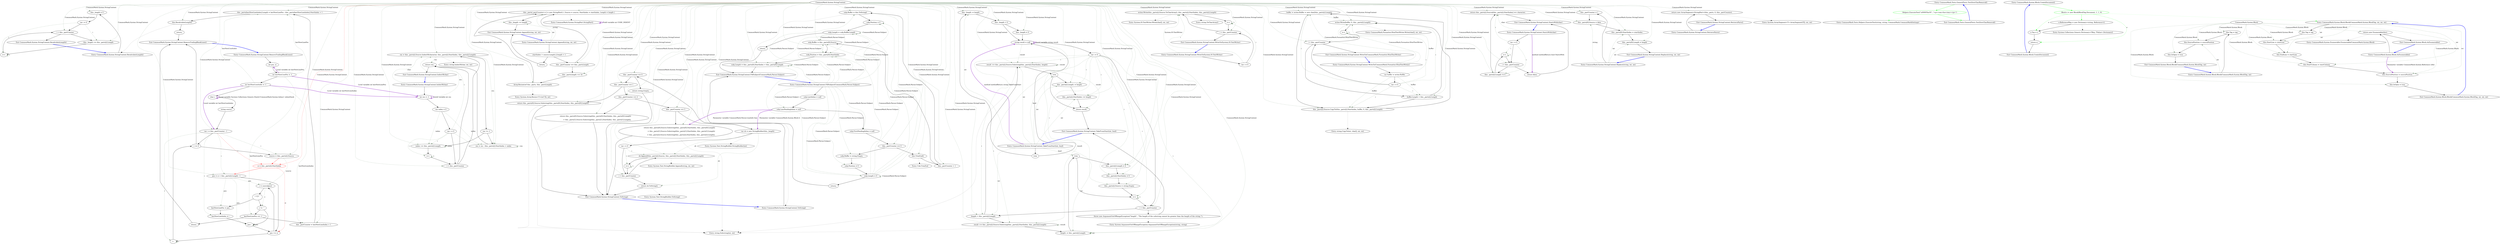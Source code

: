 digraph  {
n159 [label="CommonMark.Syntax.StringContent", span=""];
n0 [label="Entry CommonMark.Syntax.StringContent.RecalculateLength()", span="27-27", cluster="CommonMark.Syntax.StringContent.RecalculateLength()"];
n1 [label="this._length = 0", span="29-29", cluster="CommonMark.Syntax.StringContent.RecalculateLength()"];
n2 [label="var i = 0", span="30-30", cluster="CommonMark.Syntax.StringContent.RecalculateLength()"];
n3 [label="i < this._partCounter", span="30-30", cluster="CommonMark.Syntax.StringContent.RecalculateLength()"];
n4 [label="this._length += this._parts[i].Length", span="31-31", cluster="CommonMark.Syntax.StringContent.RecalculateLength()"];
n5 [label="i++", span="30-30", cluster="CommonMark.Syntax.StringContent.RecalculateLength()"];
n6 [label="Exit CommonMark.Syntax.StringContent.RecalculateLength()", span="27-27", cluster="CommonMark.Syntax.StringContent.RecalculateLength()"];
n7 [label="Entry CommonMark.Syntax.StringContent.Append(string, int, int)", span="40-40", cluster="CommonMark.Syntax.StringContent.Append(string, int, int)"];
n8 [label="startIndex > source.Length || length < 1", span="42-42", cluster="CommonMark.Syntax.StringContent.Append(string, int, int)"];
n13 [label="this._parts[_partCounter++] = new StringPart() { Source = source, StartIndex = startIndex, Length = length }", span="51-51", cluster="CommonMark.Syntax.StringContent.Append(string, int, int)"];
n14 [label="this._length += length", span="52-52", cluster="CommonMark.Syntax.StringContent.Append(string, int, int)"];
n9 [label="return;", span="43-43", cluster="CommonMark.Syntax.StringContent.Append(string, int, int)"];
n10 [label="this._partCounter == this._partsLength", span="45-45", cluster="CommonMark.Syntax.StringContent.Append(string, int, int)"];
n11 [label="this._partsLength += 10", span="47-47", cluster="CommonMark.Syntax.StringContent.Append(string, int, int)"];
n12 [label="Array.Resize(ref this._parts, this._partsLength)", span="48-48", cluster="CommonMark.Syntax.StringContent.Append(string, int, int)"];
n16 [label="Entry System.Array.Resize<T>(ref T[], int)", span="0-0", cluster="System.Array.Resize<T>(ref T[], int)"];
n17 [label="Entry CommonMark.Syntax.StringPart.StringPart()", span="9-9", cluster="CommonMark.Syntax.StringPart.StringPart()"];
n15 [label="Exit CommonMark.Syntax.StringContent.Append(string, int, int)", span="40-40", cluster="CommonMark.Syntax.StringContent.Append(string, int, int)"];
n18 [label="Entry CommonMark.Syntax.StringContent.ToString()", span="58-58", cluster="CommonMark.Syntax.StringContent.ToString()"];
n19 [label="this._partCounter == 0", span="60-60", cluster="CommonMark.Syntax.StringContent.ToString()"];
n20 [label="return string.Empty;", span="61-61", cluster="CommonMark.Syntax.StringContent.ToString()"];
n21 [label="this._partCounter == 1", span="63-63", cluster="CommonMark.Syntax.StringContent.ToString()"];
n22 [label="return this._parts[0].Source.Substring(this._parts[0].StartIndex, this._parts[0].Length);", span="64-64", cluster="CommonMark.Syntax.StringContent.ToString()"];
n23 [label="this._partCounter == 2", span="66-66", cluster="CommonMark.Syntax.StringContent.ToString()"];
n24 [label="return this._parts[0].Source.Substring(this._parts[0].StartIndex, this._parts[0].Length)\r\n                     + this._parts[1].Source.Substring(this._parts[1].StartIndex, this._parts[1].Length);", span="68-69", cluster="CommonMark.Syntax.StringContent.ToString()"];
n25 [label="this._partCounter == 3", span="72-72", cluster="CommonMark.Syntax.StringContent.ToString()"];
n26 [label="return this._parts[0].Source.Substring(this._parts[0].StartIndex, this._parts[0].Length)\r\n                     + this._parts[1].Source.Substring(this._parts[1].StartIndex, this._parts[1].Length)\r\n                     + this._parts[2].Source.Substring(this._parts[2].StartIndex, this._parts[2].Length);", span="74-76", cluster="CommonMark.Syntax.StringContent.ToString()"];
n27 [label="var sb = new StringBuilder(this._length)", span="79-79", cluster="CommonMark.Syntax.StringContent.ToString()"];
n28 [label="var i = 0", span="81-81", cluster="CommonMark.Syntax.StringContent.ToString()"];
n35 [label="Entry System.Text.StringBuilder.StringBuilder(int)", span="0-0", cluster="System.Text.StringBuilder.StringBuilder(int)"];
n30 [label="sb.Append(this._parts[i].Source, this._parts[i].StartIndex, this._parts[i].Length)", span="83-83", cluster="CommonMark.Syntax.StringContent.ToString()"];
n32 [label="return sb.ToString();", span="86-86", cluster="CommonMark.Syntax.StringContent.ToString()"];
n29 [label="i < this._partCounter", span="81-81", cluster="CommonMark.Syntax.StringContent.ToString()"];
n31 [label="i++", span="81-81", cluster="CommonMark.Syntax.StringContent.ToString()"];
n36 [label="Entry System.Text.StringBuilder.Append(string, int, int)", span="0-0", cluster="System.Text.StringBuilder.Append(string, int, int)"];
n33 [label="Exit CommonMark.Syntax.StringContent.ToString()", span="58-58", cluster="CommonMark.Syntax.StringContent.ToString()"];
n34 [label="Entry string.Substring(int, int)", span="0-0", cluster="string.Substring(int, int)"];
n37 [label="Entry System.Text.StringBuilder.ToString()", span="0-0", cluster="System.Text.StringBuilder.ToString()"];
n38 [label="Entry CommonMark.Syntax.StringContent.FillSubject(CommonMark.Parser.Subject)", span="95-95", cluster="CommonMark.Syntax.StringContent.FillSubject(CommonMark.Parser.Subject)"];
n39 [label="subj.LastInline = null", span="97-97", cluster="CommonMark.Syntax.StringContent.FillSubject(CommonMark.Parser.Subject)"];
n40 [label="subj.LastPendingInline = null", span="98-98", cluster="CommonMark.Syntax.StringContent.FillSubject(CommonMark.Parser.Subject)"];
n41 [label="subj.FirstPendingInline = null", span="99-99", cluster="CommonMark.Syntax.StringContent.FillSubject(CommonMark.Parser.Subject)"];
n43 [label="subj.Buffer = string.Empty", span="103-103", cluster="CommonMark.Syntax.StringContent.FillSubject(CommonMark.Parser.Subject)"];
n44 [label="subj.Position = 0", span="104-104", cluster="CommonMark.Syntax.StringContent.FillSubject(CommonMark.Parser.Subject)"];
n45 [label="subj.Length = 0", span="105-105", cluster="CommonMark.Syntax.StringContent.FillSubject(CommonMark.Parser.Subject)"];
n49 [label="subj.Buffer = this.ToString()", span="116-116", cluster="CommonMark.Syntax.StringContent.FillSubject(CommonMark.Parser.Subject)"];
n50 [label="subj.Position = 0", span="117-117", cluster="CommonMark.Syntax.StringContent.FillSubject(CommonMark.Parser.Subject)"];
n51 [label="subj.Length = subj.Buffer.Length", span="118-118", cluster="CommonMark.Syntax.StringContent.FillSubject(CommonMark.Parser.Subject)"];
n53 [label="subj.Buffer = this._parts[0].Source", span="125-125", cluster="CommonMark.Syntax.StringContent.FillSubject(CommonMark.Parser.Subject)"];
n54 [label="subj.Position = this._parts[0].StartIndex", span="126-126", cluster="CommonMark.Syntax.StringContent.FillSubject(CommonMark.Parser.Subject)"];
n55 [label="subj.Length = this._parts[0].StartIndex + this._parts[0].Length", span="127-127", cluster="CommonMark.Syntax.StringContent.FillSubject(CommonMark.Parser.Subject)"];
n42 [label="this._partCounter == 0", span="101-101", cluster="CommonMark.Syntax.StringContent.FillSubject(CommonMark.Parser.Subject)"];
n47 [label="this.TrimEnd()", span="112-112", cluster="CommonMark.Syntax.StringContent.FillSubject(CommonMark.Parser.Subject)"];
n46 [label="return;", span="109-109", cluster="CommonMark.Syntax.StringContent.FillSubject(CommonMark.Parser.Subject)"];
n48 [label="this._partCounter > 1", span="114-114", cluster="CommonMark.Syntax.StringContent.FillSubject(CommonMark.Parser.Subject)"];
n57 [label="Entry Unk.TrimEnd", span="", cluster="Unk.TrimEnd"];
n52 [label="return;", span="122-122", cluster="CommonMark.Syntax.StringContent.FillSubject(CommonMark.Parser.Subject)"];
n56 [label="Exit CommonMark.Syntax.StringContent.FillSubject(CommonMark.Parser.Subject)", span="95-95", cluster="CommonMark.Syntax.StringContent.FillSubject(CommonMark.Parser.Subject)"];
n58 [label="Entry CommonMark.Syntax.StringContent.WriteTo(System.IO.TextWriter)", span="136-136", cluster="CommonMark.Syntax.StringContent.WriteTo(System.IO.TextWriter)"];
n59 [label="var i = 0", span="138-138", cluster="CommonMark.Syntax.StringContent.WriteTo(System.IO.TextWriter)"];
n61 [label="writer.Write(this._parts[i].Source.ToCharArray(), this._parts[i].StartIndex, this._parts[i].Length)", span="143-143", cluster="CommonMark.Syntax.StringContent.WriteTo(System.IO.TextWriter)"];
n60 [label="i < this._partCounter", span="138-138", cluster="CommonMark.Syntax.StringContent.WriteTo(System.IO.TextWriter)"];
n62 [label="i++", span="138-138", cluster="CommonMark.Syntax.StringContent.WriteTo(System.IO.TextWriter)"];
n63 [label="Exit CommonMark.Syntax.StringContent.WriteTo(System.IO.TextWriter)", span="136-136", cluster="CommonMark.Syntax.StringContent.WriteTo(System.IO.TextWriter)"];
n64 [label="Entry string.ToCharArray()", span="0-0", cluster="string.ToCharArray()"];
n65 [label="Entry System.IO.TextWriter.Write(char[], int, int)", span="0-0", cluster="System.IO.TextWriter.Write(char[], int, int)"];
n66 [label="Entry CommonMark.Syntax.StringContent.WriteTo(CommonMark.Formatter.HtmlTextWriter)", span="151-151", cluster="CommonMark.Syntax.StringContent.WriteTo(CommonMark.Formatter.HtmlTextWriter)"];
n67 [label="var buffer = writer.Buffer", span="153-153", cluster="CommonMark.Syntax.StringContent.WriteTo(CommonMark.Formatter.HtmlTextWriter)"];
n71 [label="buffer = writer.Buffer = new char[this._parts[i].Length]", span="157-157", cluster="CommonMark.Syntax.StringContent.WriteTo(CommonMark.Formatter.HtmlTextWriter)"];
n73 [label="writer.Write(buffer, 0, this._parts[i].Length)", span="160-160", cluster="CommonMark.Syntax.StringContent.WriteTo(CommonMark.Formatter.HtmlTextWriter)"];
n68 [label="var i = 0", span="154-154", cluster="CommonMark.Syntax.StringContent.WriteTo(CommonMark.Formatter.HtmlTextWriter)"];
n70 [label="buffer.Length < this._parts[i].Length", span="156-156", cluster="CommonMark.Syntax.StringContent.WriteTo(CommonMark.Formatter.HtmlTextWriter)"];
n72 [label="this._parts[i].Source.CopyTo(this._parts[i].StartIndex, buffer, 0, this._parts[i].Length)", span="159-159", cluster="CommonMark.Syntax.StringContent.WriteTo(CommonMark.Formatter.HtmlTextWriter)"];
n69 [label="i < this._partCounter", span="154-154", cluster="CommonMark.Syntax.StringContent.WriteTo(CommonMark.Formatter.HtmlTextWriter)"];
n74 [label="i++", span="154-154", cluster="CommonMark.Syntax.StringContent.WriteTo(CommonMark.Formatter.HtmlTextWriter)"];
n75 [label="Exit CommonMark.Syntax.StringContent.WriteTo(CommonMark.Formatter.HtmlTextWriter)", span="151-151", cluster="CommonMark.Syntax.StringContent.WriteTo(CommonMark.Formatter.HtmlTextWriter)"];
n76 [label="Entry string.CopyTo(int, char[], int, int)", span="0-0", cluster="string.CopyTo(int, char[], int, int)"];
n77 [label="Entry CommonMark.Formatter.HtmlTextWriter.Write(char[], int, int)", span="123-123", cluster="CommonMark.Formatter.HtmlTextWriter.Write(char[], int, int)"];
n78 [label="Entry CommonMark.Syntax.StringContent.StartsWith(char)", span="167-167", cluster="CommonMark.Syntax.StringContent.StartsWith(char)"];
n79 [label="var i = 0", span="169-169", cluster="CommonMark.Syntax.StringContent.StartsWith(char)"];
n82 [label="return this._parts[i].Source[this._parts[i].StartIndex] == character;", span="172-172", cluster="CommonMark.Syntax.StringContent.StartsWith(char)"];
n80 [label="i < this._partCounter", span="169-169", cluster="CommonMark.Syntax.StringContent.StartsWith(char)"];
n81 [label="this._parts[i].Length != 0", span="171-171", cluster="CommonMark.Syntax.StringContent.StartsWith(char)"];
n83 [label="i++", span="169-169", cluster="CommonMark.Syntax.StringContent.StartsWith(char)"];
n84 [label="return false;", span="175-175", cluster="CommonMark.Syntax.StringContent.StartsWith(char)"];
n85 [label="Exit CommonMark.Syntax.StringContent.StartsWith(char)", span="167-167", cluster="CommonMark.Syntax.StringContent.StartsWith(char)"];
n86 [label="Entry CommonMark.Syntax.StringContent.Replace(string, int, int)", span="181-181", cluster="CommonMark.Syntax.StringContent.Replace(string, int, int)"];
n87 [label="this._partCounter = 1", span="183-183", cluster="CommonMark.Syntax.StringContent.Replace(string, int, int)"];
n88 [label="this._parts[0].Source = data", span="184-184", cluster="CommonMark.Syntax.StringContent.Replace(string, int, int)"];
n89 [label="this._parts[0].StartIndex = startIndex", span="185-185", cluster="CommonMark.Syntax.StringContent.Replace(string, int, int)"];
n90 [label="this._parts[0].Length = length", span="186-186", cluster="CommonMark.Syntax.StringContent.Replace(string, int, int)"];
n91 [label="Exit CommonMark.Syntax.StringContent.Replace(string, int, int)", span="181-181", cluster="CommonMark.Syntax.StringContent.Replace(string, int, int)"];
n92 [label="Entry CommonMark.Syntax.StringContent.IndexOf(char)", span="193-193", cluster="CommonMark.Syntax.StringContent.IndexOf(char)"];
n93 [label="int res = -1", span="195-195", cluster="CommonMark.Syntax.StringContent.IndexOf(char)"];
n97 [label="res = this._parts[i].Source.IndexOf(character, this._parts[i].StartIndex, this._parts[i].Length)", span="199-199", cluster="CommonMark.Syntax.StringContent.IndexOf(char)"];
n94 [label="var index = 0", span="196-196", cluster="CommonMark.Syntax.StringContent.IndexOf(char)"];
n102 [label="return res;", span="209-209", cluster="CommonMark.Syntax.StringContent.IndexOf(char)"];
n95 [label="var i = 0", span="197-197", cluster="CommonMark.Syntax.StringContent.IndexOf(char)"];
n99 [label="res = res - this._parts[i].StartIndex + index", span="202-202", cluster="CommonMark.Syntax.StringContent.IndexOf(char)"];
n100 [label="index += this._parts[i].Length", span="206-206", cluster="CommonMark.Syntax.StringContent.IndexOf(char)"];
n96 [label="i < this._partCounter", span="197-197", cluster="CommonMark.Syntax.StringContent.IndexOf(char)"];
n101 [label="i++", span="197-197", cluster="CommonMark.Syntax.StringContent.IndexOf(char)"];
n98 [label="res != -1", span="200-200", cluster="CommonMark.Syntax.StringContent.IndexOf(char)"];
n104 [label="Entry string.IndexOf(char, int, int)", span="0-0", cluster="string.IndexOf(char, int, int)"];
n103 [label="Exit CommonMark.Syntax.StringContent.IndexOf(char)", span="193-193", cluster="CommonMark.Syntax.StringContent.IndexOf(char)"];
n105 [label="Entry CommonMark.Syntax.StringContent.TakeFromStart(int, bool)", span="218-218", cluster="CommonMark.Syntax.StringContent.TakeFromStart(int, bool)"];
n106 [label=trim, span="222-222", cluster="CommonMark.Syntax.StringContent.TakeFromStart(int, bool)"];
n107 [label="this._length -= length", span="224-224", cluster="CommonMark.Syntax.StringContent.TakeFromStart(int, bool)"];
n113 [label="length > this._parts[i].Length", span="232-232", cluster="CommonMark.Syntax.StringContent.TakeFromStart(int, bool)"];
n115 [label="length -= this._parts[i].Length", span="235-235", cluster="CommonMark.Syntax.StringContent.TakeFromStart(int, bool)"];
n116 [label=trim, span="237-237", cluster="CommonMark.Syntax.StringContent.TakeFromStart(int, bool)"];
n120 [label="result += this._parts[i].Source.Substring(this._parts[i].StartIndex, length)", span="246-246", cluster="CommonMark.Syntax.StringContent.TakeFromStart(int, bool)"];
n121 [label=trim, span="248-248", cluster="CommonMark.Syntax.StringContent.TakeFromStart(int, bool)"];
n122 [label="this._parts[i].Length -= length", span="250-250", cluster="CommonMark.Syntax.StringContent.TakeFromStart(int, bool)"];
n123 [label="this._parts[i].StartIndex += length", span="251-251", cluster="CommonMark.Syntax.StringContent.TakeFromStart(int, bool)"];
n110 [label="string result = null", span="229-229", cluster="CommonMark.Syntax.StringContent.TakeFromStart(int, bool)"];
n108 [label="this._length < 0", span="225-225", cluster="CommonMark.Syntax.StringContent.TakeFromStart(int, bool)"];
n109 [label="this._length = 0", span="226-226", cluster="CommonMark.Syntax.StringContent.TakeFromStart(int, bool)"];
n111 [label="var i = 0", span="230-230", cluster="CommonMark.Syntax.StringContent.TakeFromStart(int, bool)"];
n114 [label="result += this._parts[i].Source.Substring(this._parts[i].StartIndex, this._parts[i].Length)", span="234-234", cluster="CommonMark.Syntax.StringContent.TakeFromStart(int, bool)"];
n112 [label="i < this._partCounter", span="230-230", cluster="CommonMark.Syntax.StringContent.TakeFromStart(int, bool)"];
n117 [label="this._parts[i].Length = 0", span="239-239", cluster="CommonMark.Syntax.StringContent.TakeFromStart(int, bool)"];
n118 [label="this._parts[i].StartIndex = 0", span="240-240", cluster="CommonMark.Syntax.StringContent.TakeFromStart(int, bool)"];
n119 [label="this._parts[i].Source = string.Empty", span="241-241", cluster="CommonMark.Syntax.StringContent.TakeFromStart(int, bool)"];
n125 [label="i++", span="230-230", cluster="CommonMark.Syntax.StringContent.TakeFromStart(int, bool)"];
n126 [label="throw new ArgumentOutOfRangeException(''length'', ''The length of the substring cannot be greater than the length of the string.'');", span="258-258", cluster="CommonMark.Syntax.StringContent.TakeFromStart(int, bool)"];
n124 [label="return result;", span="254-254", cluster="CommonMark.Syntax.StringContent.TakeFromStart(int, bool)"];
n127 [label="Exit CommonMark.Syntax.StringContent.TakeFromStart(int, bool)", span="218-218", cluster="CommonMark.Syntax.StringContent.TakeFromStart(int, bool)"];
n128 [label="Entry System.ArgumentOutOfRangeException.ArgumentOutOfRangeException(string, string)", span="0-0", cluster="System.ArgumentOutOfRangeException.ArgumentOutOfRangeException(string, string)"];
n129 [label="Entry CommonMark.Syntax.StringContent.RemoveTrailingBlankLines()", span="264-264", cluster="CommonMark.Syntax.StringContent.RemoveTrailingBlankLines()"];
n130 [label="int pos, si", span="266-266", cluster="CommonMark.Syntax.StringContent.RemoveTrailingBlankLines()"];
n131 [label="int lastNewLinePos = -1", span="267-267", cluster="CommonMark.Syntax.StringContent.RemoveTrailingBlankLines()"];
n132 [label="int lastNewLineIndex = -1", span="268-268", cluster="CommonMark.Syntax.StringContent.RemoveTrailingBlankLines()"];
n146 [label="lastNewLinePos == -1", span="288-288", cluster="CommonMark.Syntax.StringContent.RemoveTrailingBlankLines()"];
n149 [label="this._parts[lastNewLineIndex].Length = lastNewLinePos - this._parts[lastNewLineIndex].StartIndex + 1", span="296-296", cluster="CommonMark.Syntax.StringContent.RemoveTrailingBlankLines()"];
n133 [label="char c", span="269-269", cluster="CommonMark.Syntax.StringContent.RemoveTrailingBlankLines()"];
n148 [label="this._partCounter = lastNewLineIndex + 1", span="295-295", cluster="CommonMark.Syntax.StringContent.RemoveTrailingBlankLines()"];
n134 [label="string source", span="270-270", cluster="CommonMark.Syntax.StringContent.RemoveTrailingBlankLines()"];
n135 [label="var i = this._partCounter - 1", span="271-271", cluster="CommonMark.Syntax.StringContent.RemoveTrailingBlankLines()"];
n136 [label="i >= 0", span="271-271", cluster="CommonMark.Syntax.StringContent.RemoveTrailingBlankLines()"];
n137 [label="source = this._parts[i].Source", span="273-273", cluster="CommonMark.Syntax.StringContent.RemoveTrailingBlankLines()"];
n138 [label="si = this._parts[i].StartIndex", span="274-274", cluster="CommonMark.Syntax.StringContent.RemoveTrailingBlankLines()", color=red, community=0];
n139 [label="pos = si + this._parts[i].Length - 1", span="275-275", cluster="CommonMark.Syntax.StringContent.RemoveTrailingBlankLines()"];
n144 [label="lastNewLineIndex = i", span="284-284", cluster="CommonMark.Syntax.StringContent.RemoveTrailingBlankLines()"];
n153 [label="i--", span="271-271", cluster="CommonMark.Syntax.StringContent.RemoveTrailingBlankLines()"];
n154 [label="Exit CommonMark.Syntax.StringContent.RemoveTrailingBlankLines()", span="264-264", cluster="CommonMark.Syntax.StringContent.RemoveTrailingBlankLines()"];
n141 [label="c = source[pos]", span="279-279", cluster="CommonMark.Syntax.StringContent.RemoveTrailingBlankLines()"];
n140 [label="pos >= si", span="277-277", cluster="CommonMark.Syntax.StringContent.RemoveTrailingBlankLines()"];
n143 [label="lastNewLinePos = pos", span="283-283", cluster="CommonMark.Syntax.StringContent.RemoveTrailingBlankLines()"];
n152 [label="pos--", span="302-302", cluster="CommonMark.Syntax.StringContent.RemoveTrailingBlankLines()"];
n142 [label="c == '\n'", span="281-281", cluster="CommonMark.Syntax.StringContent.RemoveTrailingBlankLines()"];
n145 [label="c != ' '", span="286-286", cluster="CommonMark.Syntax.StringContent.RemoveTrailingBlankLines()"];
n147 [label="return;", span="289-289", cluster="CommonMark.Syntax.StringContent.RemoveTrailingBlankLines()"];
n150 [label="this.RecalculateLength()", span="298-298", cluster="CommonMark.Syntax.StringContent.RemoveTrailingBlankLines()"];
n151 [label="return;", span="299-299", cluster="CommonMark.Syntax.StringContent.RemoveTrailingBlankLines()"];
n155 [label="Entry CommonMark.Syntax.StringContent.RetrieveParts()", span="307-307", cluster="CommonMark.Syntax.StringContent.RetrieveParts()"];
n156 [label="return new ArraySegment<StringPart>(this._parts, 0, this._partCounter);", span="309-309", cluster="CommonMark.Syntax.StringContent.RetrieveParts()"];
n157 [label="Exit CommonMark.Syntax.StringContent.RetrieveParts()", span="307-307", cluster="CommonMark.Syntax.StringContent.RetrieveParts()"];
n158 [label="Entry System.ArraySegment<T>.ArraySegment(T[], int, int)", span="0-0", cluster="System.ArraySegment<T>.ArraySegment(T[], int, int)"];
m0_0 [label="Entry CommonMark.Tests.GeneralTests.TestZeroCharRemoval()", span="17-17", cluster="CommonMark.Tests.GeneralTests.TestZeroCharRemoval()", file="HtmlPrinter.cs"];
m0_1 [label="Helpers.ExecuteTest(''\u0000*foo*\0'', ''<p><em>foo</em></p>'')", span="19-19", cluster="CommonMark.Tests.GeneralTests.TestZeroCharRemoval()", color=green, community=0, file="HtmlPrinter.cs"];
m0_2 [label="Exit CommonMark.Tests.GeneralTests.TestZeroCharRemoval()", span="17-17", cluster="CommonMark.Tests.GeneralTests.TestZeroCharRemoval()", file="HtmlPrinter.cs"];
m0_3 [label="Entry CommonMark.Tests.Helpers.ExecuteTest(string, string, CommonMark.CommonMarkSettings)", span="20-20", cluster="CommonMark.Tests.Helpers.ExecuteTest(string, string, CommonMark.CommonMarkSettings)", file="HtmlPrinter.cs"];
m2_17 [label="Entry CommonMark.Syntax.Block.CreateDocument()", span="55-55", cluster="CommonMark.Syntax.Block.CreateDocument()", file="StringContent.cs"];
m2_18 [label="Block e = new Block(BlockTag.Document, 1, 1, 0)", span="58-58", cluster="CommonMark.Syntax.Block.CreateDocument()", color=green, community=0, file="StringContent.cs"];
m2_19 [label="e.ReferenceMap = new Dictionary<string, Reference>()", span="60-60", cluster="CommonMark.Syntax.Block.CreateDocument()", file="StringContent.cs"];
m2_20 [label="e.Top = e", span="61-61", cluster="CommonMark.Syntax.Block.CreateDocument()", file="StringContent.cs"];
m2_21 [label="return e;", span="62-62", cluster="CommonMark.Syntax.Block.CreateDocument()", file="StringContent.cs"];
m2_22 [label="Exit CommonMark.Syntax.Block.CreateDocument()", span="55-55", cluster="CommonMark.Syntax.Block.CreateDocument()", file="StringContent.cs"];
m2_5 [label="Entry CommonMark.Syntax.Block.Block(CommonMark.Syntax.BlockTag, int, int, int)", span="32-32", cluster="CommonMark.Syntax.Block.Block(CommonMark.Syntax.BlockTag, int, int, int)", file="StringContent.cs"];
m2_6 [label="this.Tag = tag", span="34-34", cluster="CommonMark.Syntax.Block.Block(CommonMark.Syntax.BlockTag, int, int, int)", file="StringContent.cs"];
m2_7 [label="this.StartLine = startLine", span="35-35", cluster="CommonMark.Syntax.Block.Block(CommonMark.Syntax.BlockTag, int, int, int)", file="StringContent.cs"];
m2_8 [label="this.EndLine = startLine", span="36-36", cluster="CommonMark.Syntax.Block.Block(CommonMark.Syntax.BlockTag, int, int, int)", file="StringContent.cs"];
m2_9 [label="this.StartColumn = startColumn", span="37-37", cluster="CommonMark.Syntax.Block.Block(CommonMark.Syntax.BlockTag, int, int, int)", file="StringContent.cs"];
m2_10 [label="this.SourcePosition = sourcePosition", span="38-38", cluster="CommonMark.Syntax.Block.Block(CommonMark.Syntax.BlockTag, int, int, int)", file="StringContent.cs"];
m2_11 [label="this.IsOpen = true", span="39-39", cluster="CommonMark.Syntax.Block.Block(CommonMark.Syntax.BlockTag, int, int, int)", file="StringContent.cs"];
m2_12 [label="Exit CommonMark.Syntax.Block.Block(CommonMark.Syntax.BlockTag, int, int, int)", span="32-32", cluster="CommonMark.Syntax.Block.Block(CommonMark.Syntax.BlockTag, int, int, int)", file="StringContent.cs"];
m2_0 [label="Entry CommonMark.Syntax.Block.Block(CommonMark.Syntax.BlockTag, int)", span="17-17", cluster="CommonMark.Syntax.Block.Block(CommonMark.Syntax.BlockTag, int)", file="StringContent.cs"];
m2_1 [label="this.Tag = tag", span="19-19", cluster="CommonMark.Syntax.Block.Block(CommonMark.Syntax.BlockTag, int)", file="StringContent.cs"];
m2_2 [label="this.SourcePosition = sourcePosition", span="20-20", cluster="CommonMark.Syntax.Block.Block(CommonMark.Syntax.BlockTag, int)", file="StringContent.cs"];
m2_3 [label="this.IsOpen = true", span="21-21", cluster="CommonMark.Syntax.Block.Block(CommonMark.Syntax.BlockTag, int)", file="StringContent.cs"];
m2_4 [label="Exit CommonMark.Syntax.Block.Block(CommonMark.Syntax.BlockTag, int)", span="17-17", cluster="CommonMark.Syntax.Block.Block(CommonMark.Syntax.BlockTag, int)", file="StringContent.cs"];
m2_16 [label="Entry CommonMark.Syntax.Enumerable.Enumerable(CommonMark.Syntax.Block)", span="9-9", cluster="CommonMark.Syntax.Enumerable.Enumerable(CommonMark.Syntax.Block)", file="StringContent.cs"];
m2_13 [label="Entry CommonMark.Syntax.Block.AsEnumerable()", span="47-47", cluster="CommonMark.Syntax.Block.AsEnumerable()", file="StringContent.cs"];
m2_14 [label="return new Enumerable(this);", span="49-49", cluster="CommonMark.Syntax.Block.AsEnumerable()", file="StringContent.cs"];
m2_15 [label="Exit CommonMark.Syntax.Block.AsEnumerable()", span="47-47", cluster="CommonMark.Syntax.Block.AsEnumerable()", file="StringContent.cs"];
m2_23 [label="Entry System.Collections.Generic.Dictionary<TKey, TValue>.Dictionary()", span="0-0", cluster="System.Collections.Generic.Dictionary<TKey, TValue>.Dictionary()", file="StringContent.cs"];
m2_24 [label="CommonMark.Syntax.Block", span="", file="StringContent.cs"];
n159 -> n1  [key=1, style=dashed, color=darkseagreen4, label="CommonMark.Syntax.StringContent"];
n159 -> n3  [key=1, style=dashed, color=darkseagreen4, label="CommonMark.Syntax.StringContent"];
n159 -> n4  [key=1, style=dashed, color=darkseagreen4, label="CommonMark.Syntax.StringContent"];
n159 -> n10  [key=1, style=dashed, color=darkseagreen4, label="CommonMark.Syntax.StringContent"];
n159 -> n11  [key=1, style=dashed, color=darkseagreen4, label="CommonMark.Syntax.StringContent"];
n159 -> n12  [key=1, style=dashed, color=darkseagreen4, label="CommonMark.Syntax.StringContent"];
n159 -> n13  [key=1, style=dashed, color=darkseagreen4, label="CommonMark.Syntax.StringContent"];
n159 -> n14  [key=1, style=dashed, color=darkseagreen4, label="CommonMark.Syntax.StringContent"];
n159 -> n19  [key=1, style=dashed, color=darkseagreen4, label="CommonMark.Syntax.StringContent"];
n159 -> n21  [key=1, style=dashed, color=darkseagreen4, label="CommonMark.Syntax.StringContent"];
n159 -> n22  [key=1, style=dashed, color=darkseagreen4, label="CommonMark.Syntax.StringContent"];
n159 -> n23  [key=1, style=dashed, color=darkseagreen4, label="CommonMark.Syntax.StringContent"];
n159 -> n24  [key=1, style=dashed, color=darkseagreen4, label="CommonMark.Syntax.StringContent"];
n159 -> n25  [key=1, style=dashed, color=darkseagreen4, label="CommonMark.Syntax.StringContent"];
n159 -> n26  [key=1, style=dashed, color=darkseagreen4, label="CommonMark.Syntax.StringContent"];
n159 -> n27  [key=1, style=dashed, color=darkseagreen4, label="CommonMark.Syntax.StringContent"];
n159 -> n29  [key=1, style=dashed, color=darkseagreen4, label="CommonMark.Syntax.StringContent"];
n159 -> n30  [key=1, style=dashed, color=darkseagreen4, label="CommonMark.Syntax.StringContent"];
n159 -> n42  [key=1, style=dashed, color=darkseagreen4, label="CommonMark.Syntax.StringContent"];
n159 -> n47  [key=1, style=dashed, color=darkseagreen4, label="CommonMark.Syntax.StringContent"];
n159 -> n48  [key=1, style=dashed, color=darkseagreen4, label="CommonMark.Syntax.StringContent"];
n159 -> n49  [key=1, style=dashed, color=darkseagreen4, label="CommonMark.Syntax.StringContent"];
n159 -> n53  [key=1, style=dashed, color=darkseagreen4, label="CommonMark.Syntax.StringContent"];
n159 -> n54  [key=1, style=dashed, color=darkseagreen4, label="CommonMark.Syntax.StringContent"];
n159 -> n55  [key=1, style=dashed, color=darkseagreen4, label="CommonMark.Syntax.StringContent"];
n159 -> n60  [key=1, style=dashed, color=darkseagreen4, label="CommonMark.Syntax.StringContent"];
n159 -> n61  [key=1, style=dashed, color=darkseagreen4, label="CommonMark.Syntax.StringContent"];
n159 -> n69  [key=1, style=dashed, color=darkseagreen4, label="CommonMark.Syntax.StringContent"];
n159 -> n70  [key=1, style=dashed, color=darkseagreen4, label="CommonMark.Syntax.StringContent"];
n159 -> n71  [key=1, style=dashed, color=darkseagreen4, label="CommonMark.Syntax.StringContent"];
n159 -> n72  [key=1, style=dashed, color=darkseagreen4, label="CommonMark.Syntax.StringContent"];
n159 -> n73  [key=1, style=dashed, color=darkseagreen4, label="CommonMark.Syntax.StringContent"];
n159 -> n80  [key=1, style=dashed, color=darkseagreen4, label="CommonMark.Syntax.StringContent"];
n159 -> n81  [key=1, style=dashed, color=darkseagreen4, label="CommonMark.Syntax.StringContent"];
n159 -> n82  [key=1, style=dashed, color=darkseagreen4, label="CommonMark.Syntax.StringContent"];
n159 -> n87  [key=1, style=dashed, color=darkseagreen4, label="CommonMark.Syntax.StringContent"];
n159 -> n88  [key=1, style=dashed, color=darkseagreen4, label="CommonMark.Syntax.StringContent"];
n159 -> n89  [key=1, style=dashed, color=darkseagreen4, label="CommonMark.Syntax.StringContent"];
n159 -> n90  [key=1, style=dashed, color=darkseagreen4, label="CommonMark.Syntax.StringContent"];
n159 -> n96  [key=1, style=dashed, color=darkseagreen4, label="CommonMark.Syntax.StringContent"];
n159 -> n97  [key=1, style=dashed, color=darkseagreen4, label="CommonMark.Syntax.StringContent"];
n159 -> n99  [key=1, style=dashed, color=darkseagreen4, label="CommonMark.Syntax.StringContent"];
n159 -> n100  [key=1, style=dashed, color=darkseagreen4, label="CommonMark.Syntax.StringContent"];
n159 -> n107  [key=1, style=dashed, color=darkseagreen4, label="CommonMark.Syntax.StringContent"];
n159 -> n108  [key=1, style=dashed, color=darkseagreen4, label="CommonMark.Syntax.StringContent"];
n159 -> n109  [key=1, style=dashed, color=darkseagreen4, label="CommonMark.Syntax.StringContent"];
n159 -> n112  [key=1, style=dashed, color=darkseagreen4, label="CommonMark.Syntax.StringContent"];
n159 -> n113  [key=1, style=dashed, color=darkseagreen4, label="CommonMark.Syntax.StringContent"];
n159 -> n114  [key=1, style=dashed, color=darkseagreen4, label="CommonMark.Syntax.StringContent"];
n159 -> n115  [key=1, style=dashed, color=darkseagreen4, label="CommonMark.Syntax.StringContent"];
n159 -> n117  [key=1, style=dashed, color=darkseagreen4, label="CommonMark.Syntax.StringContent"];
n159 -> n118  [key=1, style=dashed, color=darkseagreen4, label="CommonMark.Syntax.StringContent"];
n159 -> n119  [key=1, style=dashed, color=darkseagreen4, label="CommonMark.Syntax.StringContent"];
n159 -> n120  [key=1, style=dashed, color=darkseagreen4, label="CommonMark.Syntax.StringContent"];
n159 -> n122  [key=1, style=dashed, color=darkseagreen4, label="CommonMark.Syntax.StringContent"];
n159 -> n123  [key=1, style=dashed, color=darkseagreen4, label="CommonMark.Syntax.StringContent"];
n159 -> n135  [key=1, style=dashed, color=darkseagreen4, label="CommonMark.Syntax.StringContent"];
n159 -> n137  [key=1, style=dashed, color=darkseagreen4, label="CommonMark.Syntax.StringContent"];
n159 -> n138  [key=1, style=dashed, color=red, label="CommonMark.Syntax.StringContent"];
n159 -> n139  [key=1, style=dashed, color=darkseagreen4, label="CommonMark.Syntax.StringContent"];
n159 -> n148  [key=1, style=dashed, color=darkseagreen4, label="CommonMark.Syntax.StringContent"];
n159 -> n149  [key=1, style=dashed, color=darkseagreen4, label="CommonMark.Syntax.StringContent"];
n159 -> n150  [key=1, style=dashed, color=darkseagreen4, label="CommonMark.Syntax.StringContent"];
n159 -> n156  [key=1, style=dashed, color=darkseagreen4, label="CommonMark.Syntax.StringContent"];
n0 -> n1  [key=0, style=solid];
n1 -> n2  [key=0, style=solid];
n2 -> n3  [key=0, style=solid];
n2 -> n4  [key=1, style=dashed, color=darkseagreen4, label=i];
n2 -> n5  [key=1, style=dashed, color=darkseagreen4, label=i];
n3 -> n4  [key=0, style=solid];
n3 -> n6  [key=0, style=solid];
n4 -> n5  [key=0, style=solid];
n5 -> n3  [key=0, style=solid];
n5 -> n5  [key=1, style=dashed, color=darkseagreen4, label=i];
n6 -> n0  [key=0, style=bold, color=blue];
n7 -> n8  [key=0, style=solid];
n7 -> n13  [key=1, style=dashed, color=darkseagreen4, label=string];
n7 -> n14  [key=1, style=dashed, color=darkseagreen4, label=int];
n8 -> n9  [key=0, style=solid];
n8 -> n10  [key=0, style=solid];
n13 -> n14  [key=0, style=solid];
n13 -> n17  [key=2, style=dotted];
n14 -> n15  [key=0, style=solid];
n9 -> n15  [key=0, style=solid];
n10 -> n11  [key=0, style=solid];
n10 -> n13  [key=0, style=solid];
n11 -> n12  [key=0, style=solid];
n12 -> n13  [key=0, style=solid];
n12 -> n16  [key=2, style=dotted];
n17 -> n17  [key=3, color=darkorchid, style=bold, label="Field variable int CODE_INDENT"];
n15 -> n7  [key=0, style=bold, color=blue];
n18 -> n19  [key=0, style=solid];
n19 -> n20  [key=0, style=solid];
n19 -> n21  [key=0, style=solid];
n20 -> n33  [key=0, style=solid];
n21 -> n22  [key=0, style=solid];
n21 -> n23  [key=0, style=solid];
n22 -> n33  [key=0, style=solid];
n22 -> n34  [key=2, style=dotted];
n23 -> n24  [key=0, style=solid];
n23 -> n25  [key=0, style=solid];
n24 -> n33  [key=0, style=solid];
n24 -> n34  [key=2, style=dotted];
n25 -> n26  [key=0, style=solid];
n25 -> n27  [key=0, style=solid];
n26 -> n33  [key=0, style=solid];
n26 -> n34  [key=2, style=dotted];
n27 -> n28  [key=0, style=solid];
n27 -> n35  [key=2, style=dotted];
n27 -> n30  [key=1, style=dashed, color=darkseagreen4, label=sb];
n27 -> n32  [key=1, style=dashed, color=darkseagreen4, label=sb];
n28 -> n29  [key=0, style=solid];
n28 -> n30  [key=1, style=dashed, color=darkseagreen4, label=i];
n28 -> n31  [key=1, style=dashed, color=darkseagreen4, label=i];
n30 -> n31  [key=0, style=solid];
n30 -> n36  [key=2, style=dotted];
n32 -> n33  [key=0, style=solid];
n32 -> n37  [key=2, style=dotted];
n29 -> n30  [key=0, style=solid];
n29 -> n32  [key=0, style=solid];
n31 -> n29  [key=0, style=solid];
n31 -> n31  [key=1, style=dashed, color=darkseagreen4, label=i];
n33 -> n18  [key=0, style=bold, color=blue];
n38 -> n39  [key=0, style=solid];
n38 -> n40  [key=1, style=dashed, color=darkseagreen4, label="CommonMark.Parser.Subject"];
n38 -> n41  [key=1, style=dashed, color=darkseagreen4, label="CommonMark.Parser.Subject"];
n38 -> n43  [key=1, style=dashed, color=darkseagreen4, label="CommonMark.Parser.Subject"];
n38 -> n44  [key=1, style=dashed, color=darkseagreen4, label="CommonMark.Parser.Subject"];
n38 -> n45  [key=1, style=dashed, color=darkseagreen4, label="CommonMark.Parser.Subject"];
n38 -> n49  [key=1, style=dashed, color=darkseagreen4, label="CommonMark.Parser.Subject"];
n38 -> n50  [key=1, style=dashed, color=darkseagreen4, label="CommonMark.Parser.Subject"];
n38 -> n51  [key=1, style=dashed, color=darkseagreen4, label="CommonMark.Parser.Subject"];
n38 -> n53  [key=1, style=dashed, color=darkseagreen4, label="CommonMark.Parser.Subject"];
n38 -> n54  [key=1, style=dashed, color=darkseagreen4, label="CommonMark.Parser.Subject"];
n38 -> n55  [key=1, style=dashed, color=darkseagreen4, label="CommonMark.Parser.Subject"];
n39 -> n40  [key=0, style=solid];
n40 -> n41  [key=0, style=solid];
n40 -> n27  [key=3, color=darkorchid, style=bold, label="Parameter variable CommonMark.Syntax.Block b"];
n40 -> n26  [key=3, color=darkorchid, style=bold, label="Parameter variable CommonMark.Parser.LineInfo line"];
n41 -> n42  [key=0, style=solid];
n43 -> n44  [key=0, style=solid];
n44 -> n45  [key=0, style=solid];
n45 -> n46  [key=0, style=solid];
n45 -> n45  [key=1, style=dashed, color=darkseagreen4, label="CommonMark.Parser.Subject"];
n45 -> n49  [key=1, style=dashed, color=darkseagreen4, label="CommonMark.Parser.Subject"];
n45 -> n50  [key=1, style=dashed, color=darkseagreen4, label="CommonMark.Parser.Subject"];
n45 -> n51  [key=1, style=dashed, color=darkseagreen4, label="CommonMark.Parser.Subject"];
n45 -> n53  [key=1, style=dashed, color=darkseagreen4, label="CommonMark.Parser.Subject"];
n45 -> n54  [key=1, style=dashed, color=darkseagreen4, label="CommonMark.Parser.Subject"];
n45 -> n55  [key=1, style=dashed, color=darkseagreen4, label="CommonMark.Parser.Subject"];
n49 -> n50  [key=0, style=solid];
n49 -> n18  [key=2, style=dotted];
n50 -> n51  [key=0, style=solid];
n51 -> n52  [key=0, style=solid];
n51 -> n51  [key=1, style=dashed, color=darkseagreen4, label="CommonMark.Parser.Subject"];
n51 -> n53  [key=1, style=dashed, color=darkseagreen4, label="CommonMark.Parser.Subject"];
n51 -> n54  [key=1, style=dashed, color=darkseagreen4, label="CommonMark.Parser.Subject"];
n51 -> n55  [key=1, style=dashed, color=darkseagreen4, label="CommonMark.Parser.Subject"];
n53 -> n54  [key=0, style=solid];
n54 -> n55  [key=0, style=solid];
n55 -> n56  [key=0, style=solid];
n55 -> n55  [key=1, style=dashed, color=darkseagreen4, label="CommonMark.Parser.Subject"];
n42 -> n43  [key=0, style=solid];
n42 -> n47  [key=0, style=solid];
n47 -> n48  [key=0, style=solid];
n47 -> n57  [key=2, style=dotted];
n46 -> n56  [key=0, style=solid];
n48 -> n49  [key=0, style=solid];
n48 -> n53  [key=0, style=solid];
n52 -> n56  [key=0, style=solid];
n56 -> n38  [key=0, style=bold, color=blue];
n58 -> n59  [key=0, style=solid];
n58 -> n61  [key=1, style=dashed, color=darkseagreen4, label="System.IO.TextWriter"];
n59 -> n60  [key=0, style=solid];
n59 -> n61  [key=1, style=dashed, color=darkseagreen4, label=i];
n59 -> n62  [key=1, style=dashed, color=darkseagreen4, label=i];
n61 -> n62  [key=0, style=solid];
n61 -> n64  [key=2, style=dotted];
n61 -> n65  [key=2, style=dotted];
n60 -> n61  [key=0, style=solid];
n60 -> n63  [key=0, style=solid];
n62 -> n60  [key=0, style=solid];
n62 -> n62  [key=1, style=dashed, color=darkseagreen4, label=i];
n63 -> n58  [key=0, style=bold, color=blue];
n66 -> n67  [key=0, style=solid];
n66 -> n71  [key=1, style=dashed, color=darkseagreen4, label="CommonMark.Formatter.HtmlTextWriter"];
n66 -> n73  [key=1, style=dashed, color=darkseagreen4, label="CommonMark.Formatter.HtmlTextWriter"];
n67 -> n68  [key=0, style=solid];
n67 -> n70  [key=1, style=dashed, color=darkseagreen4, label=buffer];
n67 -> n72  [key=1, style=dashed, color=darkseagreen4, label=buffer];
n67 -> n73  [key=1, style=dashed, color=darkseagreen4, label=buffer];
n71 -> n72  [key=0, style=solid];
n71 -> n73  [key=1, style=dashed, color=darkseagreen4, label=buffer];
n73 -> n74  [key=0, style=solid];
n73 -> n77  [key=2, style=dotted];
n68 -> n69  [key=0, style=solid];
n68 -> n70  [key=1, style=dashed, color=darkseagreen4, label=i];
n68 -> n71  [key=1, style=dashed, color=darkseagreen4, label=i];
n68 -> n72  [key=1, style=dashed, color=darkseagreen4, label=i];
n68 -> n73  [key=1, style=dashed, color=darkseagreen4, label=i];
n68 -> n74  [key=1, style=dashed, color=darkseagreen4, label=i];
n70 -> n71  [key=0, style=solid];
n70 -> n72  [key=0, style=solid];
n72 -> n73  [key=0, style=solid];
n72 -> n76  [key=2, style=dotted];
n69 -> n70  [key=0, style=solid];
n69 -> n75  [key=0, style=solid];
n74 -> n69  [key=0, style=solid];
n74 -> n74  [key=1, style=dashed, color=darkseagreen4, label=i];
n75 -> n66  [key=0, style=bold, color=blue];
n78 -> n79  [key=0, style=solid];
n78 -> n82  [key=1, style=dashed, color=darkseagreen4, label=char];
n78 -> n84  [key=3, color=darkorchid, style=bold, label="method methodReturn bool StartsWith"];
n79 -> n80  [key=0, style=solid];
n79 -> n81  [key=1, style=dashed, color=darkseagreen4, label=i];
n79 -> n82  [key=1, style=dashed, color=darkseagreen4, label=i];
n79 -> n83  [key=1, style=dashed, color=darkseagreen4, label=i];
n82 -> n85  [key=0, style=solid];
n80 -> n81  [key=0, style=solid];
n80 -> n84  [key=0, style=solid];
n81 -> n82  [key=0, style=solid];
n81 -> n83  [key=0, style=solid];
n83 -> n80  [key=0, style=solid];
n83 -> n83  [key=1, style=dashed, color=darkseagreen4, label=i];
n84 -> n85  [key=0, style=solid];
n85 -> n78  [key=0, style=bold, color=blue];
n86 -> n87  [key=0, style=solid];
n86 -> n88  [key=1, style=dashed, color=darkseagreen4, label=string];
n86 -> n89  [key=1, style=dashed, color=darkseagreen4, label=int];
n86 -> n90  [key=1, style=dashed, color=darkseagreen4, label=int];
n87 -> n88  [key=0, style=solid];
n88 -> n89  [key=0, style=solid];
n89 -> n90  [key=0, style=solid];
n90 -> n91  [key=0, style=solid];
n91 -> n86  [key=0, style=bold, color=blue];
n92 -> n93  [key=0, style=solid];
n92 -> n97  [key=1, style=dashed, color=darkseagreen4, label=char];
n93 -> n94  [key=0, style=solid];
n93 -> n102  [key=1, style=dashed, color=darkseagreen4, label=res];
n93 -> n93  [key=3, color=darkorchid, style=bold, label="Local variable int res"];
n97 -> n98  [key=0, style=solid];
n97 -> n104  [key=2, style=dotted];
n97 -> n99  [key=1, style=dashed, color=darkseagreen4, label=res];
n97 -> n102  [key=1, style=dashed, color=darkseagreen4, label=res];
n94 -> n95  [key=0, style=solid];
n94 -> n99  [key=1, style=dashed, color=darkseagreen4, label=index];
n94 -> n100  [key=1, style=dashed, color=darkseagreen4, label=index];
n102 -> n103  [key=0, style=solid];
n95 -> n96  [key=0, style=solid];
n95 -> n97  [key=1, style=dashed, color=darkseagreen4, label=i];
n95 -> n99  [key=1, style=dashed, color=darkseagreen4, label=i];
n95 -> n100  [key=1, style=dashed, color=darkseagreen4, label=i];
n95 -> n101  [key=1, style=dashed, color=darkseagreen4, label=i];
n99 -> n102  [key=0, style=solid];
n99 -> n99  [key=1, style=dashed, color=darkseagreen4, label=res];
n100 -> n101  [key=0, style=solid];
n100 -> n100  [key=1, style=dashed, color=darkseagreen4, label=index];
n96 -> n97  [key=0, style=solid];
n96 -> n102  [key=0, style=solid];
n101 -> n96  [key=0, style=solid];
n101 -> n101  [key=1, style=dashed, color=darkseagreen4, label=i];
n98 -> n99  [key=0, style=solid];
n98 -> n100  [key=0, style=solid];
n103 -> n92  [key=0, style=bold, color=blue];
n105 -> n106  [key=0, style=solid];
n105 -> n107  [key=1, style=dashed, color=darkseagreen4, label=int];
n105 -> n113  [key=1, style=dashed, color=darkseagreen4, label=int];
n105 -> n115  [key=1, style=dashed, color=darkseagreen4, label=int];
n105 -> n116  [key=1, style=dashed, color=darkseagreen4, label=bool];
n105 -> n120  [key=1, style=dashed, color=darkseagreen4, label=int];
n105 -> n121  [key=1, style=dashed, color=darkseagreen4, label=bool];
n105 -> n122  [key=1, style=dashed, color=darkseagreen4, label=int];
n105 -> n123  [key=1, style=dashed, color=darkseagreen4, label=int];
n105 -> n110  [key=3, color=darkorchid, style=bold, label="method methodReturn string TakeFromStart"];
n106 -> n107  [key=0, style=solid];
n106 -> n110  [key=0, style=solid];
n107 -> n108  [key=0, style=solid];
n113 -> n114  [key=0, style=solid];
n113 -> n120  [key=0, style=solid];
n115 -> n116  [key=0, style=solid];
n115 -> n115  [key=1, style=dashed, color=darkseagreen4, label=int];
n116 -> n117  [key=0, style=solid];
n116 -> n125  [key=0, style=solid];
n120 -> n121  [key=0, style=solid];
n120 -> n34  [key=2, style=dotted];
n120 -> n120  [key=1, style=dashed, color=darkseagreen4, label=result];
n120 -> n124  [key=1, style=dashed, color=darkseagreen4, label=result];
n121 -> n122  [key=0, style=solid];
n121 -> n124  [key=0, style=solid];
n122 -> n123  [key=0, style=solid];
n123 -> n124  [key=0, style=solid];
n110 -> n111  [key=0, style=solid];
n110 -> n114  [key=1, style=dashed, color=darkseagreen4, label=result];
n110 -> n120  [key=1, style=dashed, color=darkseagreen4, label=result];
n110 -> n110  [key=3, color=darkorchid, style=bold, label="Local variable string result"];
n108 -> n109  [key=0, style=solid];
n108 -> n110  [key=0, style=solid];
n109 -> n110  [key=0, style=solid];
n111 -> n112  [key=0, style=solid];
n111 -> n113  [key=1, style=dashed, color=darkseagreen4, label=i];
n111 -> n114  [key=1, style=dashed, color=darkseagreen4, label=i];
n111 -> n115  [key=1, style=dashed, color=darkseagreen4, label=i];
n111 -> n117  [key=1, style=dashed, color=darkseagreen4, label=i];
n111 -> n118  [key=1, style=dashed, color=darkseagreen4, label=i];
n111 -> n119  [key=1, style=dashed, color=darkseagreen4, label=i];
n111 -> n120  [key=1, style=dashed, color=darkseagreen4, label=i];
n111 -> n122  [key=1, style=dashed, color=darkseagreen4, label=i];
n111 -> n123  [key=1, style=dashed, color=darkseagreen4, label=i];
n111 -> n125  [key=1, style=dashed, color=darkseagreen4, label=i];
n114 -> n115  [key=0, style=solid];
n114 -> n34  [key=2, style=dotted];
n114 -> n114  [key=1, style=dashed, color=darkseagreen4, label=result];
n112 -> n113  [key=0, style=solid];
n112 -> n126  [key=0, style=solid];
n117 -> n118  [key=0, style=solid];
n118 -> n119  [key=0, style=solid];
n119 -> n125  [key=0, style=solid];
n125 -> n112  [key=0, style=solid];
n125 -> n125  [key=1, style=dashed, color=darkseagreen4, label=i];
n126 -> n127  [key=0, style=solid];
n126 -> n128  [key=2, style=dotted];
n124 -> n127  [key=0, style=solid];
n127 -> n105  [key=0, style=bold, color=blue];
n129 -> n130  [key=0, style=solid];
n130 -> n131  [key=0, style=solid];
n131 -> n132  [key=0, style=solid];
n131 -> n146  [key=1, style=dashed, color=darkseagreen4, label=lastNewLinePos];
n131 -> n149  [key=1, style=dashed, color=darkseagreen4, label=lastNewLinePos];
n131 -> n93  [key=3, color=darkorchid, style=bold, label="Local variable int lastNewLinePos"];
n131 -> n130  [key=3, color=darkorchid, style=bold, label="Local variable int lastNewLinePos"];
n132 -> n133  [key=0, style=solid];
n132 -> n148  [key=1, style=dashed, color=darkseagreen4, label=lastNewLineIndex];
n132 -> n149  [key=1, style=dashed, color=darkseagreen4, label=lastNewLineIndex];
n132 -> n93  [key=3, color=darkorchid, style=bold, label="Local variable int lastNewLineIndex"];
n132 -> n135  [key=3, color=darkorchid, style=bold, label="Local variable int lastNewLineIndex"];
n146 -> n147  [key=0, style=solid];
n146 -> n148  [key=0, style=solid];
n149 -> n150  [key=0, style=solid];
n133 -> n134  [key=0, style=solid];
n133 -> n133  [key=3, color=darkorchid, style=bold, label="Local variable System.Collections.Generic.Stack<CommonMark.Syntax.Inline> inlineStack"];
n148 -> n149  [key=0, style=solid];
n134 -> n135  [key=0, style=solid];
n135 -> n136  [key=0, style=solid];
n135 -> n137  [key=1, style=dashed, color=darkseagreen4, label=i];
n135 -> n138  [key=1, style=dashed, color=red, label=i];
n135 -> n139  [key=1, style=dashed, color=darkseagreen4, label=i];
n135 -> n144  [key=1, style=dashed, color=darkseagreen4, label=i];
n135 -> n153  [key=1, style=dashed, color=darkseagreen4, label=i];
n136 -> n137  [key=0, style=solid];
n136 -> n154  [key=0, style=solid];
n137 -> n138  [key=0, style=solid, color=red];
n137 -> n141  [key=1, style=dashed, color=darkseagreen4, label=source];
n138 -> n139  [key=0, style=solid, color=red];
n138 -> n140  [key=1, style=dashed, color=red, label=si];
n139 -> n140  [key=0, style=solid];
n139 -> n141  [key=1, style=dashed, color=darkseagreen4, label=pos];
n139 -> n143  [key=1, style=dashed, color=darkseagreen4, label=pos];
n139 -> n152  [key=1, style=dashed, color=darkseagreen4, label=pos];
n144 -> n152  [key=0, style=solid];
n153 -> n136  [key=0, style=solid];
n153 -> n153  [key=1, style=dashed, color=darkseagreen4, label=i];
n154 -> n129  [key=0, style=bold, color=blue];
n141 -> n142  [key=0, style=solid];
n141 -> n145  [key=1, style=dashed, color=darkseagreen4, label=c];
n140 -> n141  [key=0, style=solid];
n140 -> n153  [key=0, style=solid];
n143 -> n144  [key=0, style=solid];
n152 -> n140  [key=0, style=solid];
n152 -> n152  [key=1, style=dashed, color=darkseagreen4, label=pos];
n142 -> n143  [key=0, style=solid];
n142 -> n145  [key=0, style=solid];
n145 -> n146  [key=0, style=solid];
n145 -> n152  [key=0, style=solid];
n147 -> n154  [key=0, style=solid];
n150 -> n151  [key=0, style=solid];
n150 -> n0  [key=2, style=dotted];
n151 -> n154  [key=0, style=solid];
n155 -> n156  [key=0, style=solid];
n156 -> n157  [key=0, style=solid];
n156 -> n158  [key=2, style=dotted];
n157 -> n155  [key=0, style=bold, color=blue];
m0_0 -> m0_1  [key=0, style=solid, color=green];
m0_1 -> m0_2  [key=0, style=solid, color=green];
m0_1 -> m0_3  [key=2, style=dotted, color=green];
m0_2 -> m0_0  [key=0, style=bold, color=blue];
m2_17 -> m2_18  [key=0, style=solid, color=green];
m2_18 -> m2_19  [key=0, style=solid, color=green];
m2_18 -> m2_5  [key=2, style=dotted, color=green];
m2_18 -> m2_20  [key=1, style=dashed, color=green, label=e];
m2_18 -> m2_21  [key=1, style=dashed, color=green, label=e];
m2_19 -> m2_20  [key=0, style=solid];
m2_19 -> m2_23  [key=2, style=dotted];
m2_20 -> m2_21  [key=0, style=solid];
m2_21 -> m2_22  [key=0, style=solid];
m2_22 -> m2_17  [key=0, style=bold, color=blue];
m2_5 -> m2_6  [key=0, style=solid];
m2_5 -> m2_7  [key=1, style=dashed, color=darkseagreen4, label=int];
m2_5 -> m2_8  [key=1, style=dashed, color=darkseagreen4, label=int];
m2_5 -> m2_9  [key=1, style=dashed, color=darkseagreen4, label=int];
m2_5 -> m2_10  [key=1, style=dashed, color=darkseagreen4, label=int];
m2_6 -> m2_7  [key=0, style=solid];
m2_7 -> m2_8  [key=0, style=solid];
m2_8 -> m2_9  [key=0, style=solid];
m2_9 -> m2_10  [key=0, style=solid];
m2_10 -> m2_11  [key=0, style=solid];
m2_11 -> m2_12  [key=0, style=solid];
m2_12 -> m2_5  [key=0, style=bold, color=blue];
m2_0 -> m2_1  [key=0, style=solid];
m2_0 -> m2_2  [key=1, style=dashed, color=darkseagreen4, label=int];
m2_1 -> m2_2  [key=0, style=solid];
m2_2 -> m2_3  [key=0, style=solid];
m2_3 -> m2_4  [key=0, style=solid];
m2_4 -> m2_0  [key=0, style=bold, color=blue];
m2_13 -> m2_10  [key=3, color=darkorchid, style=bold, label="Parameter variable CommonMark.Syntax.Reference refer"];
m2_13 -> m2_14  [key=0, style=solid];
m2_14 -> m2_15  [key=0, style=solid];
m2_14 -> m2_16  [key=2, style=dotted];
m2_15 -> m2_13  [key=0, style=bold, color=blue];
m2_24 -> m2_6  [key=1, style=dashed, color=darkseagreen4, label="CommonMark.Syntax.Block"];
m2_24 -> m2_7  [key=1, style=dashed, color=darkseagreen4, label="CommonMark.Syntax.Block"];
m2_24 -> m2_8  [key=1, style=dashed, color=darkseagreen4, label="CommonMark.Syntax.Block"];
m2_24 -> m2_9  [key=1, style=dashed, color=darkseagreen4, label="CommonMark.Syntax.Block"];
m2_24 -> m2_10  [key=1, style=dashed, color=darkseagreen4, label="CommonMark.Syntax.Block"];
m2_24 -> m2_11  [key=1, style=dashed, color=darkseagreen4, label="CommonMark.Syntax.Block"];
m2_24 -> m2_1  [key=1, style=dashed, color=darkseagreen4, label="CommonMark.Syntax.Block"];
m2_24 -> m2_2  [key=1, style=dashed, color=darkseagreen4, label="CommonMark.Syntax.Block"];
m2_24 -> m2_3  [key=1, style=dashed, color=darkseagreen4, label="CommonMark.Syntax.Block"];
m2_24 -> m2_14  [key=1, style=dashed, color=darkseagreen4, label="CommonMark.Syntax.Block"];
}
